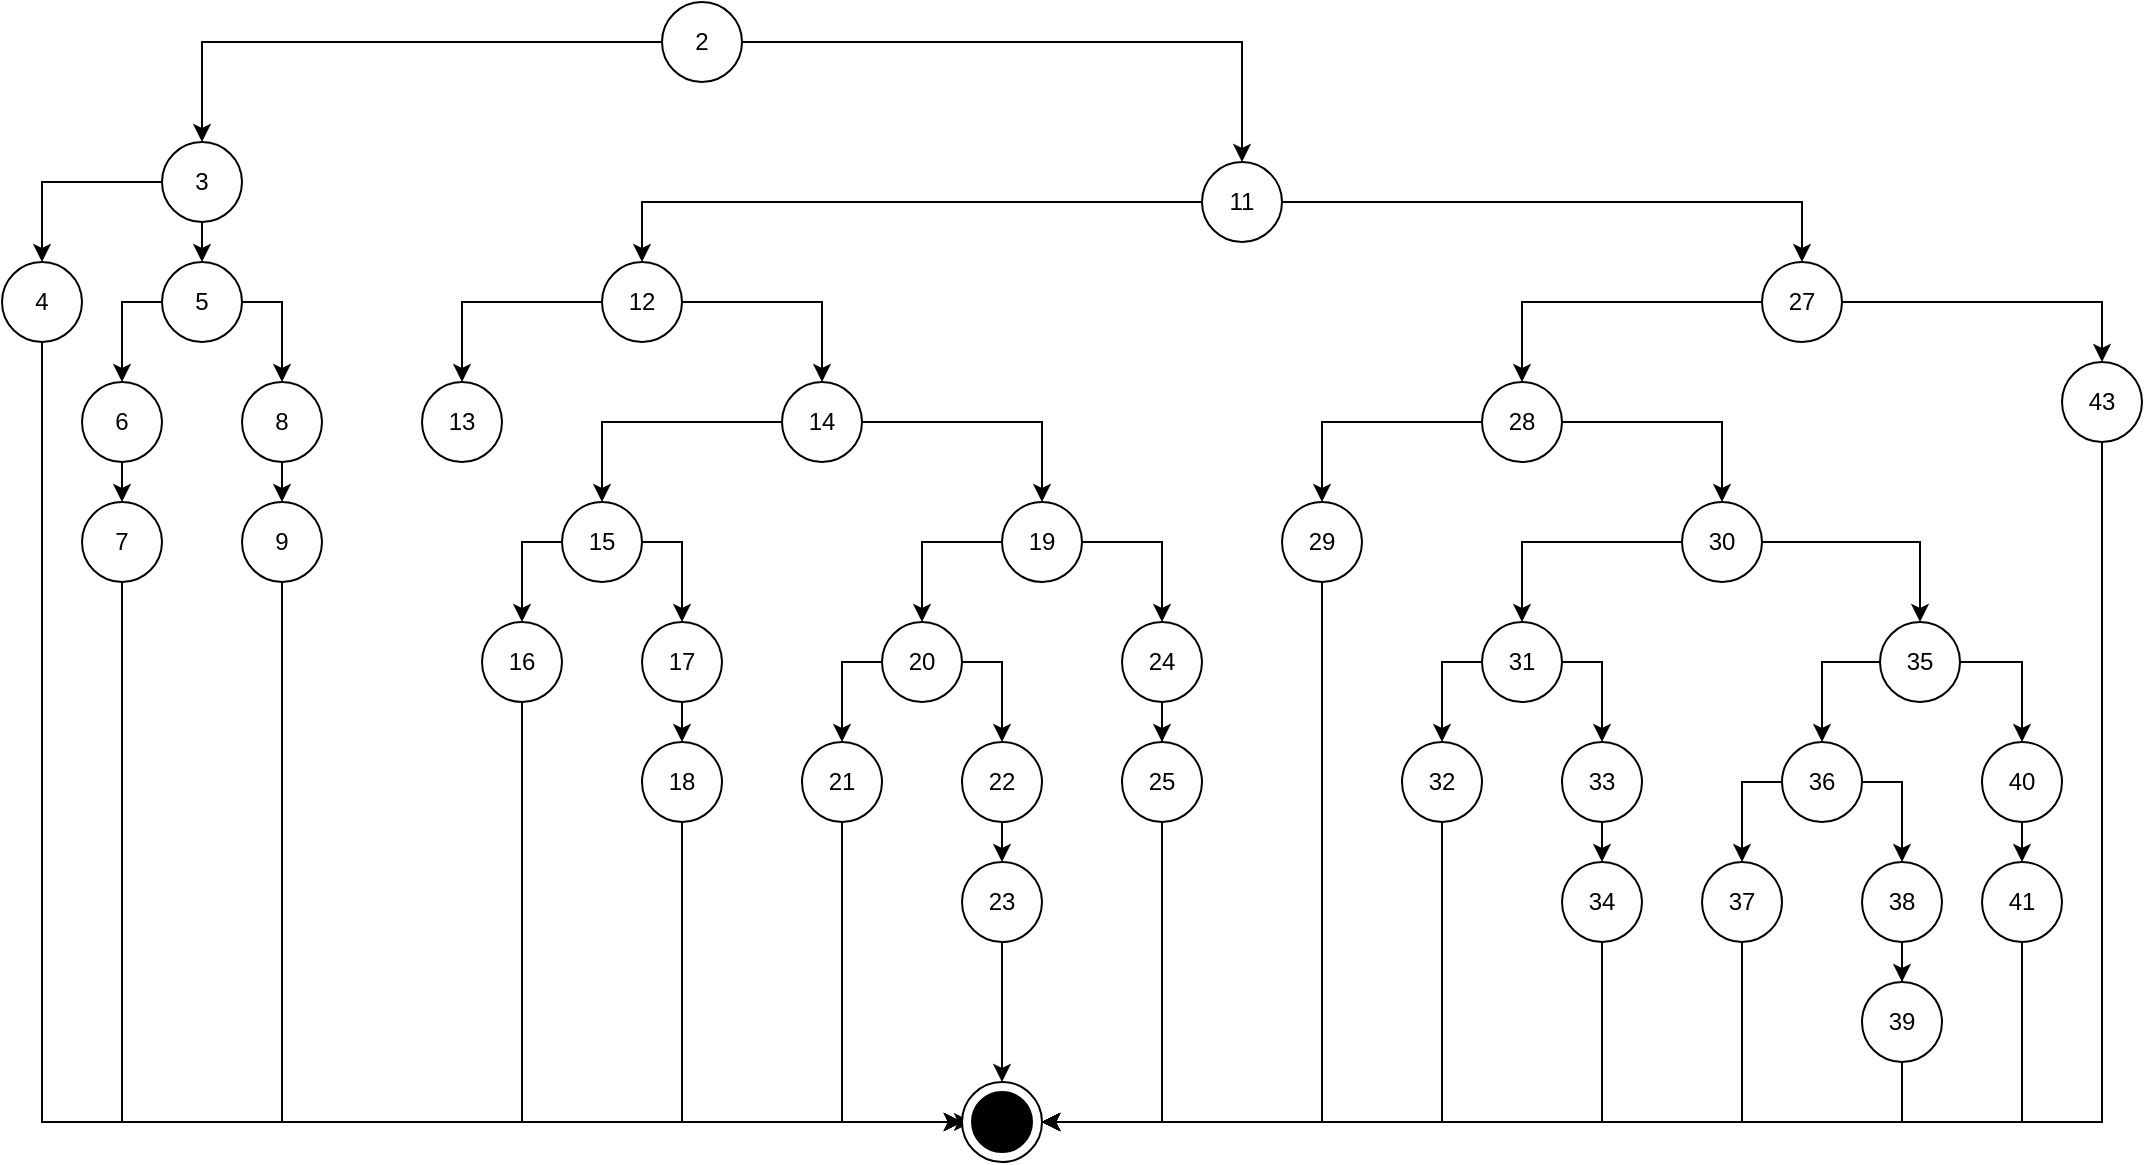<mxfile version="27.0.1">
  <diagram name="Page-1" id="9ES8DGGHy8GP_p8P-mcz">
    <mxGraphModel dx="1591" dy="877" grid="1" gridSize="10" guides="1" tooltips="1" connect="1" arrows="1" fold="1" page="1" pageScale="1" pageWidth="850" pageHeight="1100" math="0" shadow="0">
      <root>
        <mxCell id="0" />
        <mxCell id="1" parent="0" />
        <mxCell id="TJkIeTeqpMncl4AM9JZS-7" style="edgeStyle=orthogonalEdgeStyle;rounded=0;orthogonalLoop=1;jettySize=auto;html=1;exitX=0;exitY=0.5;exitDx=0;exitDy=0;entryX=0.5;entryY=0;entryDx=0;entryDy=0;" edge="1" parent="1" source="TJkIeTeqpMncl4AM9JZS-2" target="TJkIeTeqpMncl4AM9JZS-3">
          <mxGeometry relative="1" as="geometry" />
        </mxCell>
        <mxCell id="TJkIeTeqpMncl4AM9JZS-8" style="edgeStyle=orthogonalEdgeStyle;rounded=0;orthogonalLoop=1;jettySize=auto;html=1;exitX=1;exitY=0.5;exitDx=0;exitDy=0;entryX=0.5;entryY=0;entryDx=0;entryDy=0;" edge="1" parent="1" source="TJkIeTeqpMncl4AM9JZS-2" target="TJkIeTeqpMncl4AM9JZS-4">
          <mxGeometry relative="1" as="geometry" />
        </mxCell>
        <mxCell id="TJkIeTeqpMncl4AM9JZS-2" value="2" style="ellipse;whiteSpace=wrap;html=1;aspect=fixed;" vertex="1" parent="1">
          <mxGeometry x="450" y="210" width="40" height="40" as="geometry" />
        </mxCell>
        <mxCell id="TJkIeTeqpMncl4AM9JZS-9" style="edgeStyle=orthogonalEdgeStyle;rounded=0;orthogonalLoop=1;jettySize=auto;html=1;exitX=0;exitY=0.5;exitDx=0;exitDy=0;entryX=0.5;entryY=0;entryDx=0;entryDy=0;" edge="1" parent="1" source="TJkIeTeqpMncl4AM9JZS-3" target="TJkIeTeqpMncl4AM9JZS-5">
          <mxGeometry relative="1" as="geometry" />
        </mxCell>
        <mxCell id="TJkIeTeqpMncl4AM9JZS-10" style="edgeStyle=orthogonalEdgeStyle;rounded=0;orthogonalLoop=1;jettySize=auto;html=1;exitX=0.5;exitY=1;exitDx=0;exitDy=0;entryX=0.5;entryY=0;entryDx=0;entryDy=0;" edge="1" parent="1" source="TJkIeTeqpMncl4AM9JZS-3" target="TJkIeTeqpMncl4AM9JZS-6">
          <mxGeometry relative="1" as="geometry" />
        </mxCell>
        <mxCell id="TJkIeTeqpMncl4AM9JZS-3" value="3" style="ellipse;whiteSpace=wrap;html=1;aspect=fixed;" vertex="1" parent="1">
          <mxGeometry x="200" y="280" width="40" height="40" as="geometry" />
        </mxCell>
        <mxCell id="TJkIeTeqpMncl4AM9JZS-21" style="edgeStyle=orthogonalEdgeStyle;rounded=0;orthogonalLoop=1;jettySize=auto;html=1;exitX=0;exitY=0.5;exitDx=0;exitDy=0;entryX=0.5;entryY=0;entryDx=0;entryDy=0;" edge="1" parent="1" source="TJkIeTeqpMncl4AM9JZS-4" target="TJkIeTeqpMncl4AM9JZS-19">
          <mxGeometry relative="1" as="geometry" />
        </mxCell>
        <mxCell id="TJkIeTeqpMncl4AM9JZS-53" style="edgeStyle=orthogonalEdgeStyle;rounded=0;orthogonalLoop=1;jettySize=auto;html=1;exitX=1;exitY=0.5;exitDx=0;exitDy=0;entryX=0.5;entryY=0;entryDx=0;entryDy=0;" edge="1" parent="1" source="TJkIeTeqpMncl4AM9JZS-4" target="TJkIeTeqpMncl4AM9JZS-20">
          <mxGeometry relative="1" as="geometry" />
        </mxCell>
        <mxCell id="TJkIeTeqpMncl4AM9JZS-4" value="11" style="ellipse;whiteSpace=wrap;html=1;aspect=fixed;" vertex="1" parent="1">
          <mxGeometry x="720" y="290" width="40" height="40" as="geometry" />
        </mxCell>
        <mxCell id="TJkIeTeqpMncl4AM9JZS-85" style="edgeStyle=orthogonalEdgeStyle;rounded=0;orthogonalLoop=1;jettySize=auto;html=1;exitX=0.5;exitY=1;exitDx=0;exitDy=0;entryX=0;entryY=0.5;entryDx=0;entryDy=0;" edge="1" parent="1" source="TJkIeTeqpMncl4AM9JZS-5" target="TJkIeTeqpMncl4AM9JZS-82">
          <mxGeometry relative="1" as="geometry" />
        </mxCell>
        <mxCell id="TJkIeTeqpMncl4AM9JZS-5" value="4" style="ellipse;whiteSpace=wrap;html=1;aspect=fixed;" vertex="1" parent="1">
          <mxGeometry x="120" y="340" width="40" height="40" as="geometry" />
        </mxCell>
        <mxCell id="TJkIeTeqpMncl4AM9JZS-12" style="edgeStyle=orthogonalEdgeStyle;rounded=0;orthogonalLoop=1;jettySize=auto;html=1;exitX=0;exitY=0.5;exitDx=0;exitDy=0;" edge="1" parent="1" source="TJkIeTeqpMncl4AM9JZS-6" target="TJkIeTeqpMncl4AM9JZS-11">
          <mxGeometry relative="1" as="geometry" />
        </mxCell>
        <mxCell id="TJkIeTeqpMncl4AM9JZS-14" style="edgeStyle=orthogonalEdgeStyle;rounded=0;orthogonalLoop=1;jettySize=auto;html=1;exitX=1;exitY=0.5;exitDx=0;exitDy=0;entryX=0.5;entryY=0;entryDx=0;entryDy=0;" edge="1" parent="1" source="TJkIeTeqpMncl4AM9JZS-6" target="TJkIeTeqpMncl4AM9JZS-13">
          <mxGeometry relative="1" as="geometry" />
        </mxCell>
        <mxCell id="TJkIeTeqpMncl4AM9JZS-6" value="5" style="ellipse;whiteSpace=wrap;html=1;aspect=fixed;" vertex="1" parent="1">
          <mxGeometry x="200" y="340" width="40" height="40" as="geometry" />
        </mxCell>
        <mxCell id="TJkIeTeqpMncl4AM9JZS-16" style="edgeStyle=orthogonalEdgeStyle;rounded=0;orthogonalLoop=1;jettySize=auto;html=1;exitX=0.5;exitY=1;exitDx=0;exitDy=0;entryX=0.5;entryY=0;entryDx=0;entryDy=0;" edge="1" parent="1" source="TJkIeTeqpMncl4AM9JZS-11" target="TJkIeTeqpMncl4AM9JZS-15">
          <mxGeometry relative="1" as="geometry" />
        </mxCell>
        <mxCell id="TJkIeTeqpMncl4AM9JZS-11" value="6" style="ellipse;whiteSpace=wrap;html=1;aspect=fixed;" vertex="1" parent="1">
          <mxGeometry x="160" y="400" width="40" height="40" as="geometry" />
        </mxCell>
        <mxCell id="TJkIeTeqpMncl4AM9JZS-18" style="edgeStyle=orthogonalEdgeStyle;rounded=0;orthogonalLoop=1;jettySize=auto;html=1;exitX=0.5;exitY=1;exitDx=0;exitDy=0;entryX=0.5;entryY=0;entryDx=0;entryDy=0;" edge="1" parent="1" source="TJkIeTeqpMncl4AM9JZS-13" target="TJkIeTeqpMncl4AM9JZS-17">
          <mxGeometry relative="1" as="geometry" />
        </mxCell>
        <mxCell id="TJkIeTeqpMncl4AM9JZS-13" value="8" style="ellipse;whiteSpace=wrap;html=1;aspect=fixed;" vertex="1" parent="1">
          <mxGeometry x="240" y="400" width="40" height="40" as="geometry" />
        </mxCell>
        <mxCell id="TJkIeTeqpMncl4AM9JZS-87" style="edgeStyle=orthogonalEdgeStyle;rounded=0;orthogonalLoop=1;jettySize=auto;html=1;exitX=0.5;exitY=1;exitDx=0;exitDy=0;entryX=0;entryY=0.5;entryDx=0;entryDy=0;" edge="1" parent="1" source="TJkIeTeqpMncl4AM9JZS-15" target="TJkIeTeqpMncl4AM9JZS-83">
          <mxGeometry relative="1" as="geometry" />
        </mxCell>
        <mxCell id="TJkIeTeqpMncl4AM9JZS-15" value="7" style="ellipse;whiteSpace=wrap;html=1;aspect=fixed;" vertex="1" parent="1">
          <mxGeometry x="160" y="460" width="40" height="40" as="geometry" />
        </mxCell>
        <mxCell id="TJkIeTeqpMncl4AM9JZS-88" style="edgeStyle=orthogonalEdgeStyle;rounded=0;orthogonalLoop=1;jettySize=auto;html=1;exitX=0.5;exitY=1;exitDx=0;exitDy=0;entryX=0;entryY=0.5;entryDx=0;entryDy=0;" edge="1" parent="1" source="TJkIeTeqpMncl4AM9JZS-17" target="TJkIeTeqpMncl4AM9JZS-82">
          <mxGeometry relative="1" as="geometry" />
        </mxCell>
        <mxCell id="TJkIeTeqpMncl4AM9JZS-17" value="9" style="ellipse;whiteSpace=wrap;html=1;aspect=fixed;" vertex="1" parent="1">
          <mxGeometry x="240" y="460" width="40" height="40" as="geometry" />
        </mxCell>
        <mxCell id="TJkIeTeqpMncl4AM9JZS-29" style="edgeStyle=orthogonalEdgeStyle;rounded=0;orthogonalLoop=1;jettySize=auto;html=1;exitX=0;exitY=0.5;exitDx=0;exitDy=0;entryX=0.5;entryY=0;entryDx=0;entryDy=0;" edge="1" parent="1" source="TJkIeTeqpMncl4AM9JZS-19" target="TJkIeTeqpMncl4AM9JZS-22">
          <mxGeometry relative="1" as="geometry" />
        </mxCell>
        <mxCell id="TJkIeTeqpMncl4AM9JZS-30" style="edgeStyle=orthogonalEdgeStyle;rounded=0;orthogonalLoop=1;jettySize=auto;html=1;exitX=1;exitY=0.5;exitDx=0;exitDy=0;" edge="1" parent="1" source="TJkIeTeqpMncl4AM9JZS-19" target="TJkIeTeqpMncl4AM9JZS-23">
          <mxGeometry relative="1" as="geometry" />
        </mxCell>
        <mxCell id="TJkIeTeqpMncl4AM9JZS-19" value="12" style="ellipse;whiteSpace=wrap;html=1;aspect=fixed;" vertex="1" parent="1">
          <mxGeometry x="420" y="340" width="40" height="40" as="geometry" />
        </mxCell>
        <mxCell id="TJkIeTeqpMncl4AM9JZS-80" style="edgeStyle=orthogonalEdgeStyle;rounded=0;orthogonalLoop=1;jettySize=auto;html=1;exitX=0;exitY=0.5;exitDx=0;exitDy=0;entryX=0.5;entryY=0;entryDx=0;entryDy=0;" edge="1" parent="1" source="TJkIeTeqpMncl4AM9JZS-20" target="TJkIeTeqpMncl4AM9JZS-51">
          <mxGeometry relative="1" as="geometry" />
        </mxCell>
        <mxCell id="TJkIeTeqpMncl4AM9JZS-81" style="edgeStyle=orthogonalEdgeStyle;rounded=0;orthogonalLoop=1;jettySize=auto;html=1;exitX=1;exitY=0.5;exitDx=0;exitDy=0;entryX=0.5;entryY=0;entryDx=0;entryDy=0;" edge="1" parent="1" source="TJkIeTeqpMncl4AM9JZS-20" target="TJkIeTeqpMncl4AM9JZS-52">
          <mxGeometry relative="1" as="geometry" />
        </mxCell>
        <mxCell id="TJkIeTeqpMncl4AM9JZS-20" value="27" style="ellipse;whiteSpace=wrap;html=1;aspect=fixed;" vertex="1" parent="1">
          <mxGeometry x="1000" y="340" width="40" height="40" as="geometry" />
        </mxCell>
        <mxCell id="TJkIeTeqpMncl4AM9JZS-22" value="13" style="ellipse;whiteSpace=wrap;html=1;aspect=fixed;" vertex="1" parent="1">
          <mxGeometry x="330" y="400" width="40" height="40" as="geometry" />
        </mxCell>
        <mxCell id="TJkIeTeqpMncl4AM9JZS-32" style="edgeStyle=orthogonalEdgeStyle;rounded=0;orthogonalLoop=1;jettySize=auto;html=1;exitX=0;exitY=0.5;exitDx=0;exitDy=0;entryX=0.5;entryY=0;entryDx=0;entryDy=0;" edge="1" parent="1" source="TJkIeTeqpMncl4AM9JZS-23" target="TJkIeTeqpMncl4AM9JZS-24">
          <mxGeometry relative="1" as="geometry" />
        </mxCell>
        <mxCell id="TJkIeTeqpMncl4AM9JZS-34" style="edgeStyle=orthogonalEdgeStyle;rounded=0;orthogonalLoop=1;jettySize=auto;html=1;exitX=1;exitY=0.5;exitDx=0;exitDy=0;entryX=0.5;entryY=0;entryDx=0;entryDy=0;" edge="1" parent="1" source="TJkIeTeqpMncl4AM9JZS-23" target="TJkIeTeqpMncl4AM9JZS-28">
          <mxGeometry relative="1" as="geometry" />
        </mxCell>
        <mxCell id="TJkIeTeqpMncl4AM9JZS-23" value="14" style="ellipse;whiteSpace=wrap;html=1;aspect=fixed;" vertex="1" parent="1">
          <mxGeometry x="510" y="400" width="40" height="40" as="geometry" />
        </mxCell>
        <mxCell id="TJkIeTeqpMncl4AM9JZS-36" style="edgeStyle=orthogonalEdgeStyle;rounded=0;orthogonalLoop=1;jettySize=auto;html=1;exitX=0;exitY=0.5;exitDx=0;exitDy=0;entryX=0.5;entryY=0;entryDx=0;entryDy=0;" edge="1" parent="1" source="TJkIeTeqpMncl4AM9JZS-24" target="TJkIeTeqpMncl4AM9JZS-25">
          <mxGeometry relative="1" as="geometry" />
        </mxCell>
        <mxCell id="TJkIeTeqpMncl4AM9JZS-37" style="edgeStyle=orthogonalEdgeStyle;rounded=0;orthogonalLoop=1;jettySize=auto;html=1;exitX=1;exitY=0.5;exitDx=0;exitDy=0;entryX=0.5;entryY=0;entryDx=0;entryDy=0;" edge="1" parent="1" source="TJkIeTeqpMncl4AM9JZS-24" target="TJkIeTeqpMncl4AM9JZS-26">
          <mxGeometry relative="1" as="geometry" />
        </mxCell>
        <mxCell id="TJkIeTeqpMncl4AM9JZS-24" value="15" style="ellipse;whiteSpace=wrap;html=1;aspect=fixed;" vertex="1" parent="1">
          <mxGeometry x="400" y="460" width="40" height="40" as="geometry" />
        </mxCell>
        <mxCell id="TJkIeTeqpMncl4AM9JZS-89" style="edgeStyle=orthogonalEdgeStyle;rounded=0;orthogonalLoop=1;jettySize=auto;html=1;exitX=0.5;exitY=1;exitDx=0;exitDy=0;entryX=0;entryY=0.5;entryDx=0;entryDy=0;" edge="1" parent="1" source="TJkIeTeqpMncl4AM9JZS-25" target="TJkIeTeqpMncl4AM9JZS-82">
          <mxGeometry relative="1" as="geometry" />
        </mxCell>
        <mxCell id="TJkIeTeqpMncl4AM9JZS-25" value="16" style="ellipse;whiteSpace=wrap;html=1;aspect=fixed;" vertex="1" parent="1">
          <mxGeometry x="360" y="520" width="40" height="40" as="geometry" />
        </mxCell>
        <mxCell id="TJkIeTeqpMncl4AM9JZS-38" style="edgeStyle=orthogonalEdgeStyle;rounded=0;orthogonalLoop=1;jettySize=auto;html=1;exitX=0.5;exitY=1;exitDx=0;exitDy=0;entryX=0.5;entryY=0;entryDx=0;entryDy=0;" edge="1" parent="1" source="TJkIeTeqpMncl4AM9JZS-26" target="TJkIeTeqpMncl4AM9JZS-27">
          <mxGeometry relative="1" as="geometry" />
        </mxCell>
        <mxCell id="TJkIeTeqpMncl4AM9JZS-26" value="17" style="ellipse;whiteSpace=wrap;html=1;aspect=fixed;" vertex="1" parent="1">
          <mxGeometry x="440" y="520" width="40" height="40" as="geometry" />
        </mxCell>
        <mxCell id="TJkIeTeqpMncl4AM9JZS-90" style="edgeStyle=orthogonalEdgeStyle;rounded=0;orthogonalLoop=1;jettySize=auto;html=1;exitX=0.5;exitY=1;exitDx=0;exitDy=0;entryX=0;entryY=0.5;entryDx=0;entryDy=0;" edge="1" parent="1" source="TJkIeTeqpMncl4AM9JZS-27" target="TJkIeTeqpMncl4AM9JZS-82">
          <mxGeometry relative="1" as="geometry" />
        </mxCell>
        <mxCell id="TJkIeTeqpMncl4AM9JZS-27" value="18" style="ellipse;whiteSpace=wrap;html=1;aspect=fixed;" vertex="1" parent="1">
          <mxGeometry x="440" y="580" width="40" height="40" as="geometry" />
        </mxCell>
        <mxCell id="TJkIeTeqpMncl4AM9JZS-45" style="edgeStyle=orthogonalEdgeStyle;rounded=0;orthogonalLoop=1;jettySize=auto;html=1;exitX=0;exitY=0.5;exitDx=0;exitDy=0;entryX=0.5;entryY=0;entryDx=0;entryDy=0;" edge="1" parent="1" source="TJkIeTeqpMncl4AM9JZS-28" target="TJkIeTeqpMncl4AM9JZS-39">
          <mxGeometry relative="1" as="geometry" />
        </mxCell>
        <mxCell id="TJkIeTeqpMncl4AM9JZS-46" style="edgeStyle=orthogonalEdgeStyle;rounded=0;orthogonalLoop=1;jettySize=auto;html=1;exitX=1;exitY=0.5;exitDx=0;exitDy=0;entryX=0.5;entryY=0;entryDx=0;entryDy=0;" edge="1" parent="1" source="TJkIeTeqpMncl4AM9JZS-28" target="TJkIeTeqpMncl4AM9JZS-40">
          <mxGeometry relative="1" as="geometry" />
        </mxCell>
        <mxCell id="TJkIeTeqpMncl4AM9JZS-28" value="19" style="ellipse;whiteSpace=wrap;html=1;aspect=fixed;" vertex="1" parent="1">
          <mxGeometry x="620" y="460" width="40" height="40" as="geometry" />
        </mxCell>
        <mxCell id="TJkIeTeqpMncl4AM9JZS-47" style="edgeStyle=orthogonalEdgeStyle;rounded=0;orthogonalLoop=1;jettySize=auto;html=1;exitX=0;exitY=0.5;exitDx=0;exitDy=0;entryX=0.5;entryY=0;entryDx=0;entryDy=0;" edge="1" parent="1" source="TJkIeTeqpMncl4AM9JZS-39" target="TJkIeTeqpMncl4AM9JZS-41">
          <mxGeometry relative="1" as="geometry" />
        </mxCell>
        <mxCell id="TJkIeTeqpMncl4AM9JZS-48" style="edgeStyle=orthogonalEdgeStyle;rounded=0;orthogonalLoop=1;jettySize=auto;html=1;exitX=1;exitY=0.5;exitDx=0;exitDy=0;entryX=0.5;entryY=0;entryDx=0;entryDy=0;" edge="1" parent="1" source="TJkIeTeqpMncl4AM9JZS-39" target="TJkIeTeqpMncl4AM9JZS-42">
          <mxGeometry relative="1" as="geometry" />
        </mxCell>
        <mxCell id="TJkIeTeqpMncl4AM9JZS-39" value="20" style="ellipse;whiteSpace=wrap;html=1;aspect=fixed;" vertex="1" parent="1">
          <mxGeometry x="560" y="520" width="40" height="40" as="geometry" />
        </mxCell>
        <mxCell id="TJkIeTeqpMncl4AM9JZS-50" style="edgeStyle=orthogonalEdgeStyle;rounded=0;orthogonalLoop=1;jettySize=auto;html=1;exitX=0.5;exitY=1;exitDx=0;exitDy=0;" edge="1" parent="1" source="TJkIeTeqpMncl4AM9JZS-40" target="TJkIeTeqpMncl4AM9JZS-44">
          <mxGeometry relative="1" as="geometry" />
        </mxCell>
        <mxCell id="TJkIeTeqpMncl4AM9JZS-40" value="24" style="ellipse;whiteSpace=wrap;html=1;aspect=fixed;" vertex="1" parent="1">
          <mxGeometry x="680" y="520" width="40" height="40" as="geometry" />
        </mxCell>
        <mxCell id="TJkIeTeqpMncl4AM9JZS-91" style="edgeStyle=orthogonalEdgeStyle;rounded=0;orthogonalLoop=1;jettySize=auto;html=1;exitX=0.5;exitY=1;exitDx=0;exitDy=0;entryX=0;entryY=0.5;entryDx=0;entryDy=0;" edge="1" parent="1" source="TJkIeTeqpMncl4AM9JZS-41" target="TJkIeTeqpMncl4AM9JZS-82">
          <mxGeometry relative="1" as="geometry" />
        </mxCell>
        <mxCell id="TJkIeTeqpMncl4AM9JZS-41" value="21" style="ellipse;whiteSpace=wrap;html=1;aspect=fixed;" vertex="1" parent="1">
          <mxGeometry x="520" y="580" width="40" height="40" as="geometry" />
        </mxCell>
        <mxCell id="TJkIeTeqpMncl4AM9JZS-49" style="edgeStyle=orthogonalEdgeStyle;rounded=0;orthogonalLoop=1;jettySize=auto;html=1;exitX=0.5;exitY=1;exitDx=0;exitDy=0;entryX=0.5;entryY=0;entryDx=0;entryDy=0;" edge="1" parent="1" source="TJkIeTeqpMncl4AM9JZS-42" target="TJkIeTeqpMncl4AM9JZS-43">
          <mxGeometry relative="1" as="geometry" />
        </mxCell>
        <mxCell id="TJkIeTeqpMncl4AM9JZS-42" value="22" style="ellipse;whiteSpace=wrap;html=1;aspect=fixed;" vertex="1" parent="1">
          <mxGeometry x="600" y="580" width="40" height="40" as="geometry" />
        </mxCell>
        <mxCell id="TJkIeTeqpMncl4AM9JZS-92" style="edgeStyle=orthogonalEdgeStyle;rounded=0;orthogonalLoop=1;jettySize=auto;html=1;exitX=0.5;exitY=1;exitDx=0;exitDy=0;entryX=0.5;entryY=0;entryDx=0;entryDy=0;" edge="1" parent="1" source="TJkIeTeqpMncl4AM9JZS-43" target="TJkIeTeqpMncl4AM9JZS-82">
          <mxGeometry relative="1" as="geometry">
            <mxPoint x="620.333" y="740" as="targetPoint" />
          </mxGeometry>
        </mxCell>
        <mxCell id="TJkIeTeqpMncl4AM9JZS-43" value="23" style="ellipse;whiteSpace=wrap;html=1;aspect=fixed;" vertex="1" parent="1">
          <mxGeometry x="600" y="640" width="40" height="40" as="geometry" />
        </mxCell>
        <mxCell id="TJkIeTeqpMncl4AM9JZS-93" style="edgeStyle=orthogonalEdgeStyle;rounded=0;orthogonalLoop=1;jettySize=auto;html=1;exitX=0.5;exitY=1;exitDx=0;exitDy=0;entryX=1;entryY=0.5;entryDx=0;entryDy=0;" edge="1" parent="1" source="TJkIeTeqpMncl4AM9JZS-44" target="TJkIeTeqpMncl4AM9JZS-82">
          <mxGeometry relative="1" as="geometry" />
        </mxCell>
        <mxCell id="TJkIeTeqpMncl4AM9JZS-44" value="25" style="ellipse;whiteSpace=wrap;html=1;aspect=fixed;" vertex="1" parent="1">
          <mxGeometry x="680" y="580" width="40" height="40" as="geometry" />
        </mxCell>
        <mxCell id="TJkIeTeqpMncl4AM9JZS-56" style="edgeStyle=orthogonalEdgeStyle;rounded=0;orthogonalLoop=1;jettySize=auto;html=1;exitX=0;exitY=0.5;exitDx=0;exitDy=0;entryX=0.5;entryY=0;entryDx=0;entryDy=0;" edge="1" parent="1" source="TJkIeTeqpMncl4AM9JZS-51" target="TJkIeTeqpMncl4AM9JZS-54">
          <mxGeometry relative="1" as="geometry" />
        </mxCell>
        <mxCell id="TJkIeTeqpMncl4AM9JZS-57" style="edgeStyle=orthogonalEdgeStyle;rounded=0;orthogonalLoop=1;jettySize=auto;html=1;exitX=1;exitY=0.5;exitDx=0;exitDy=0;entryX=0.5;entryY=0;entryDx=0;entryDy=0;" edge="1" parent="1" source="TJkIeTeqpMncl4AM9JZS-51" target="TJkIeTeqpMncl4AM9JZS-55">
          <mxGeometry relative="1" as="geometry" />
        </mxCell>
        <mxCell id="TJkIeTeqpMncl4AM9JZS-51" value="28" style="ellipse;whiteSpace=wrap;html=1;aspect=fixed;" vertex="1" parent="1">
          <mxGeometry x="860" y="400" width="40" height="40" as="geometry" />
        </mxCell>
        <mxCell id="TJkIeTeqpMncl4AM9JZS-106" style="edgeStyle=orthogonalEdgeStyle;rounded=0;orthogonalLoop=1;jettySize=auto;html=1;exitX=0.5;exitY=1;exitDx=0;exitDy=0;entryX=1;entryY=0.5;entryDx=0;entryDy=0;" edge="1" parent="1" source="TJkIeTeqpMncl4AM9JZS-52" target="TJkIeTeqpMncl4AM9JZS-82">
          <mxGeometry relative="1" as="geometry" />
        </mxCell>
        <mxCell id="TJkIeTeqpMncl4AM9JZS-52" value="43" style="ellipse;whiteSpace=wrap;html=1;aspect=fixed;" vertex="1" parent="1">
          <mxGeometry x="1150" y="390" width="40" height="40" as="geometry" />
        </mxCell>
        <mxCell id="TJkIeTeqpMncl4AM9JZS-94" style="edgeStyle=orthogonalEdgeStyle;rounded=0;orthogonalLoop=1;jettySize=auto;html=1;exitX=0.5;exitY=1;exitDx=0;exitDy=0;entryX=1;entryY=0.5;entryDx=0;entryDy=0;" edge="1" parent="1" source="TJkIeTeqpMncl4AM9JZS-54" target="TJkIeTeqpMncl4AM9JZS-82">
          <mxGeometry relative="1" as="geometry" />
        </mxCell>
        <mxCell id="TJkIeTeqpMncl4AM9JZS-54" value="29" style="ellipse;whiteSpace=wrap;html=1;aspect=fixed;" vertex="1" parent="1">
          <mxGeometry x="760" y="460" width="40" height="40" as="geometry" />
        </mxCell>
        <mxCell id="TJkIeTeqpMncl4AM9JZS-60" style="edgeStyle=orthogonalEdgeStyle;rounded=0;orthogonalLoop=1;jettySize=auto;html=1;exitX=0;exitY=0.5;exitDx=0;exitDy=0;entryX=0.5;entryY=0;entryDx=0;entryDy=0;" edge="1" parent="1" source="TJkIeTeqpMncl4AM9JZS-55" target="TJkIeTeqpMncl4AM9JZS-58">
          <mxGeometry relative="1" as="geometry" />
        </mxCell>
        <mxCell id="TJkIeTeqpMncl4AM9JZS-61" style="edgeStyle=orthogonalEdgeStyle;rounded=0;orthogonalLoop=1;jettySize=auto;html=1;exitX=1;exitY=0.5;exitDx=0;exitDy=0;entryX=0.5;entryY=0;entryDx=0;entryDy=0;" edge="1" parent="1" source="TJkIeTeqpMncl4AM9JZS-55" target="TJkIeTeqpMncl4AM9JZS-59">
          <mxGeometry relative="1" as="geometry" />
        </mxCell>
        <mxCell id="TJkIeTeqpMncl4AM9JZS-55" value="30" style="ellipse;whiteSpace=wrap;html=1;aspect=fixed;" vertex="1" parent="1">
          <mxGeometry x="960" y="460" width="40" height="40" as="geometry" />
        </mxCell>
        <mxCell id="TJkIeTeqpMncl4AM9JZS-64" style="edgeStyle=orthogonalEdgeStyle;rounded=0;orthogonalLoop=1;jettySize=auto;html=1;exitX=0;exitY=0.5;exitDx=0;exitDy=0;entryX=0.5;entryY=0;entryDx=0;entryDy=0;" edge="1" parent="1" source="TJkIeTeqpMncl4AM9JZS-58" target="TJkIeTeqpMncl4AM9JZS-62">
          <mxGeometry relative="1" as="geometry" />
        </mxCell>
        <mxCell id="TJkIeTeqpMncl4AM9JZS-65" style="edgeStyle=orthogonalEdgeStyle;rounded=0;orthogonalLoop=1;jettySize=auto;html=1;exitX=1;exitY=0.5;exitDx=0;exitDy=0;entryX=0.5;entryY=0;entryDx=0;entryDy=0;" edge="1" parent="1" source="TJkIeTeqpMncl4AM9JZS-58" target="TJkIeTeqpMncl4AM9JZS-63">
          <mxGeometry relative="1" as="geometry" />
        </mxCell>
        <mxCell id="TJkIeTeqpMncl4AM9JZS-58" value="31" style="ellipse;whiteSpace=wrap;html=1;aspect=fixed;" vertex="1" parent="1">
          <mxGeometry x="860" y="520" width="40" height="40" as="geometry" />
        </mxCell>
        <mxCell id="TJkIeTeqpMncl4AM9JZS-76" style="edgeStyle=orthogonalEdgeStyle;rounded=0;orthogonalLoop=1;jettySize=auto;html=1;exitX=0;exitY=0.5;exitDx=0;exitDy=0;entryX=0.5;entryY=0;entryDx=0;entryDy=0;" edge="1" parent="1" source="TJkIeTeqpMncl4AM9JZS-59" target="TJkIeTeqpMncl4AM9JZS-67">
          <mxGeometry relative="1" as="geometry" />
        </mxCell>
        <mxCell id="TJkIeTeqpMncl4AM9JZS-77" style="edgeStyle=orthogonalEdgeStyle;rounded=0;orthogonalLoop=1;jettySize=auto;html=1;exitX=1;exitY=0.5;exitDx=0;exitDy=0;entryX=0.5;entryY=0;entryDx=0;entryDy=0;" edge="1" parent="1" source="TJkIeTeqpMncl4AM9JZS-59" target="TJkIeTeqpMncl4AM9JZS-68">
          <mxGeometry relative="1" as="geometry" />
        </mxCell>
        <mxCell id="TJkIeTeqpMncl4AM9JZS-59" value="35" style="ellipse;whiteSpace=wrap;html=1;aspect=fixed;" vertex="1" parent="1">
          <mxGeometry x="1059" y="520" width="40" height="40" as="geometry" />
        </mxCell>
        <mxCell id="TJkIeTeqpMncl4AM9JZS-104" style="edgeStyle=orthogonalEdgeStyle;rounded=0;orthogonalLoop=1;jettySize=auto;html=1;exitX=0.5;exitY=1;exitDx=0;exitDy=0;entryX=1;entryY=0.5;entryDx=0;entryDy=0;" edge="1" parent="1" source="TJkIeTeqpMncl4AM9JZS-62" target="TJkIeTeqpMncl4AM9JZS-82">
          <mxGeometry relative="1" as="geometry" />
        </mxCell>
        <mxCell id="TJkIeTeqpMncl4AM9JZS-62" value="32" style="ellipse;whiteSpace=wrap;html=1;aspect=fixed;" vertex="1" parent="1">
          <mxGeometry x="820" y="580" width="40" height="40" as="geometry" />
        </mxCell>
        <mxCell id="TJkIeTeqpMncl4AM9JZS-96" style="edgeStyle=orthogonalEdgeStyle;rounded=0;orthogonalLoop=1;jettySize=auto;html=1;exitX=0.5;exitY=1;exitDx=0;exitDy=0;entryX=0.5;entryY=0;entryDx=0;entryDy=0;" edge="1" parent="1" source="TJkIeTeqpMncl4AM9JZS-63" target="TJkIeTeqpMncl4AM9JZS-66">
          <mxGeometry relative="1" as="geometry" />
        </mxCell>
        <mxCell id="TJkIeTeqpMncl4AM9JZS-63" value="33" style="ellipse;whiteSpace=wrap;html=1;aspect=fixed;" vertex="1" parent="1">
          <mxGeometry x="900" y="580" width="40" height="40" as="geometry" />
        </mxCell>
        <mxCell id="TJkIeTeqpMncl4AM9JZS-97" style="edgeStyle=orthogonalEdgeStyle;rounded=0;orthogonalLoop=1;jettySize=auto;html=1;exitX=0.5;exitY=1;exitDx=0;exitDy=0;entryX=1;entryY=0.5;entryDx=0;entryDy=0;" edge="1" parent="1" source="TJkIeTeqpMncl4AM9JZS-66" target="TJkIeTeqpMncl4AM9JZS-82">
          <mxGeometry relative="1" as="geometry" />
        </mxCell>
        <mxCell id="TJkIeTeqpMncl4AM9JZS-66" value="34" style="ellipse;whiteSpace=wrap;html=1;aspect=fixed;" vertex="1" parent="1">
          <mxGeometry x="900" y="640" width="40" height="40" as="geometry" />
        </mxCell>
        <mxCell id="TJkIeTeqpMncl4AM9JZS-72" style="edgeStyle=orthogonalEdgeStyle;rounded=0;orthogonalLoop=1;jettySize=auto;html=1;exitX=0;exitY=0.5;exitDx=0;exitDy=0;entryX=0.5;entryY=0;entryDx=0;entryDy=0;" edge="1" parent="1" source="TJkIeTeqpMncl4AM9JZS-67" target="TJkIeTeqpMncl4AM9JZS-69">
          <mxGeometry relative="1" as="geometry" />
        </mxCell>
        <mxCell id="TJkIeTeqpMncl4AM9JZS-73" style="edgeStyle=orthogonalEdgeStyle;rounded=0;orthogonalLoop=1;jettySize=auto;html=1;exitX=1;exitY=0.5;exitDx=0;exitDy=0;entryX=0.5;entryY=0;entryDx=0;entryDy=0;" edge="1" parent="1" source="TJkIeTeqpMncl4AM9JZS-67" target="TJkIeTeqpMncl4AM9JZS-70">
          <mxGeometry relative="1" as="geometry" />
        </mxCell>
        <mxCell id="TJkIeTeqpMncl4AM9JZS-67" value="36" style="ellipse;whiteSpace=wrap;html=1;aspect=fixed;" vertex="1" parent="1">
          <mxGeometry x="1010" y="580" width="40" height="40" as="geometry" />
        </mxCell>
        <mxCell id="TJkIeTeqpMncl4AM9JZS-79" style="edgeStyle=orthogonalEdgeStyle;rounded=0;orthogonalLoop=1;jettySize=auto;html=1;exitX=0.5;exitY=1;exitDx=0;exitDy=0;entryX=0.5;entryY=0;entryDx=0;entryDy=0;" edge="1" parent="1" source="TJkIeTeqpMncl4AM9JZS-68" target="TJkIeTeqpMncl4AM9JZS-75">
          <mxGeometry relative="1" as="geometry" />
        </mxCell>
        <mxCell id="TJkIeTeqpMncl4AM9JZS-68" value="40" style="ellipse;whiteSpace=wrap;html=1;aspect=fixed;" vertex="1" parent="1">
          <mxGeometry x="1110" y="580" width="40" height="40" as="geometry" />
        </mxCell>
        <mxCell id="TJkIeTeqpMncl4AM9JZS-99" style="edgeStyle=orthogonalEdgeStyle;rounded=0;orthogonalLoop=1;jettySize=auto;html=1;exitX=0.5;exitY=1;exitDx=0;exitDy=0;entryX=1;entryY=0.5;entryDx=0;entryDy=0;" edge="1" parent="1" source="TJkIeTeqpMncl4AM9JZS-69" target="TJkIeTeqpMncl4AM9JZS-82">
          <mxGeometry relative="1" as="geometry" />
        </mxCell>
        <mxCell id="TJkIeTeqpMncl4AM9JZS-69" value="37" style="ellipse;whiteSpace=wrap;html=1;aspect=fixed;" vertex="1" parent="1">
          <mxGeometry x="970" y="640" width="40" height="40" as="geometry" />
        </mxCell>
        <mxCell id="TJkIeTeqpMncl4AM9JZS-100" style="edgeStyle=orthogonalEdgeStyle;rounded=0;orthogonalLoop=1;jettySize=auto;html=1;exitX=0.5;exitY=1;exitDx=0;exitDy=0;" edge="1" parent="1" source="TJkIeTeqpMncl4AM9JZS-70" target="TJkIeTeqpMncl4AM9JZS-74">
          <mxGeometry relative="1" as="geometry" />
        </mxCell>
        <mxCell id="TJkIeTeqpMncl4AM9JZS-70" value="38" style="ellipse;whiteSpace=wrap;html=1;aspect=fixed;" vertex="1" parent="1">
          <mxGeometry x="1050" y="640" width="40" height="40" as="geometry" />
        </mxCell>
        <mxCell id="TJkIeTeqpMncl4AM9JZS-101" style="edgeStyle=orthogonalEdgeStyle;rounded=0;orthogonalLoop=1;jettySize=auto;html=1;exitX=0.5;exitY=1;exitDx=0;exitDy=0;entryX=1;entryY=0.5;entryDx=0;entryDy=0;" edge="1" parent="1" source="TJkIeTeqpMncl4AM9JZS-74" target="TJkIeTeqpMncl4AM9JZS-82">
          <mxGeometry relative="1" as="geometry" />
        </mxCell>
        <mxCell id="TJkIeTeqpMncl4AM9JZS-74" value="39" style="ellipse;whiteSpace=wrap;html=1;aspect=fixed;" vertex="1" parent="1">
          <mxGeometry x="1050" y="700" width="40" height="40" as="geometry" />
        </mxCell>
        <mxCell id="TJkIeTeqpMncl4AM9JZS-103" style="edgeStyle=orthogonalEdgeStyle;rounded=0;orthogonalLoop=1;jettySize=auto;html=1;exitX=0.5;exitY=1;exitDx=0;exitDy=0;entryX=1;entryY=0.5;entryDx=0;entryDy=0;" edge="1" parent="1" source="TJkIeTeqpMncl4AM9JZS-75" target="TJkIeTeqpMncl4AM9JZS-82">
          <mxGeometry relative="1" as="geometry" />
        </mxCell>
        <mxCell id="TJkIeTeqpMncl4AM9JZS-75" value="41" style="ellipse;whiteSpace=wrap;html=1;aspect=fixed;" vertex="1" parent="1">
          <mxGeometry x="1110" y="640" width="40" height="40" as="geometry" />
        </mxCell>
        <mxCell id="TJkIeTeqpMncl4AM9JZS-84" value="" style="group" vertex="1" connectable="0" parent="1">
          <mxGeometry x="600" y="750" width="40" height="40" as="geometry" />
        </mxCell>
        <mxCell id="TJkIeTeqpMncl4AM9JZS-82" value="" style="ellipse;whiteSpace=wrap;html=1;aspect=fixed;" vertex="1" parent="TJkIeTeqpMncl4AM9JZS-84">
          <mxGeometry width="40" height="40" as="geometry" />
        </mxCell>
        <mxCell id="TJkIeTeqpMncl4AM9JZS-83" value="" style="ellipse;whiteSpace=wrap;html=1;aspect=fixed;fillColor=#000000;strokeColor=light-dark(#000000, #6d5100);" vertex="1" parent="TJkIeTeqpMncl4AM9JZS-84">
          <mxGeometry x="5" y="5" width="30" height="30" as="geometry" />
        </mxCell>
      </root>
    </mxGraphModel>
  </diagram>
</mxfile>
